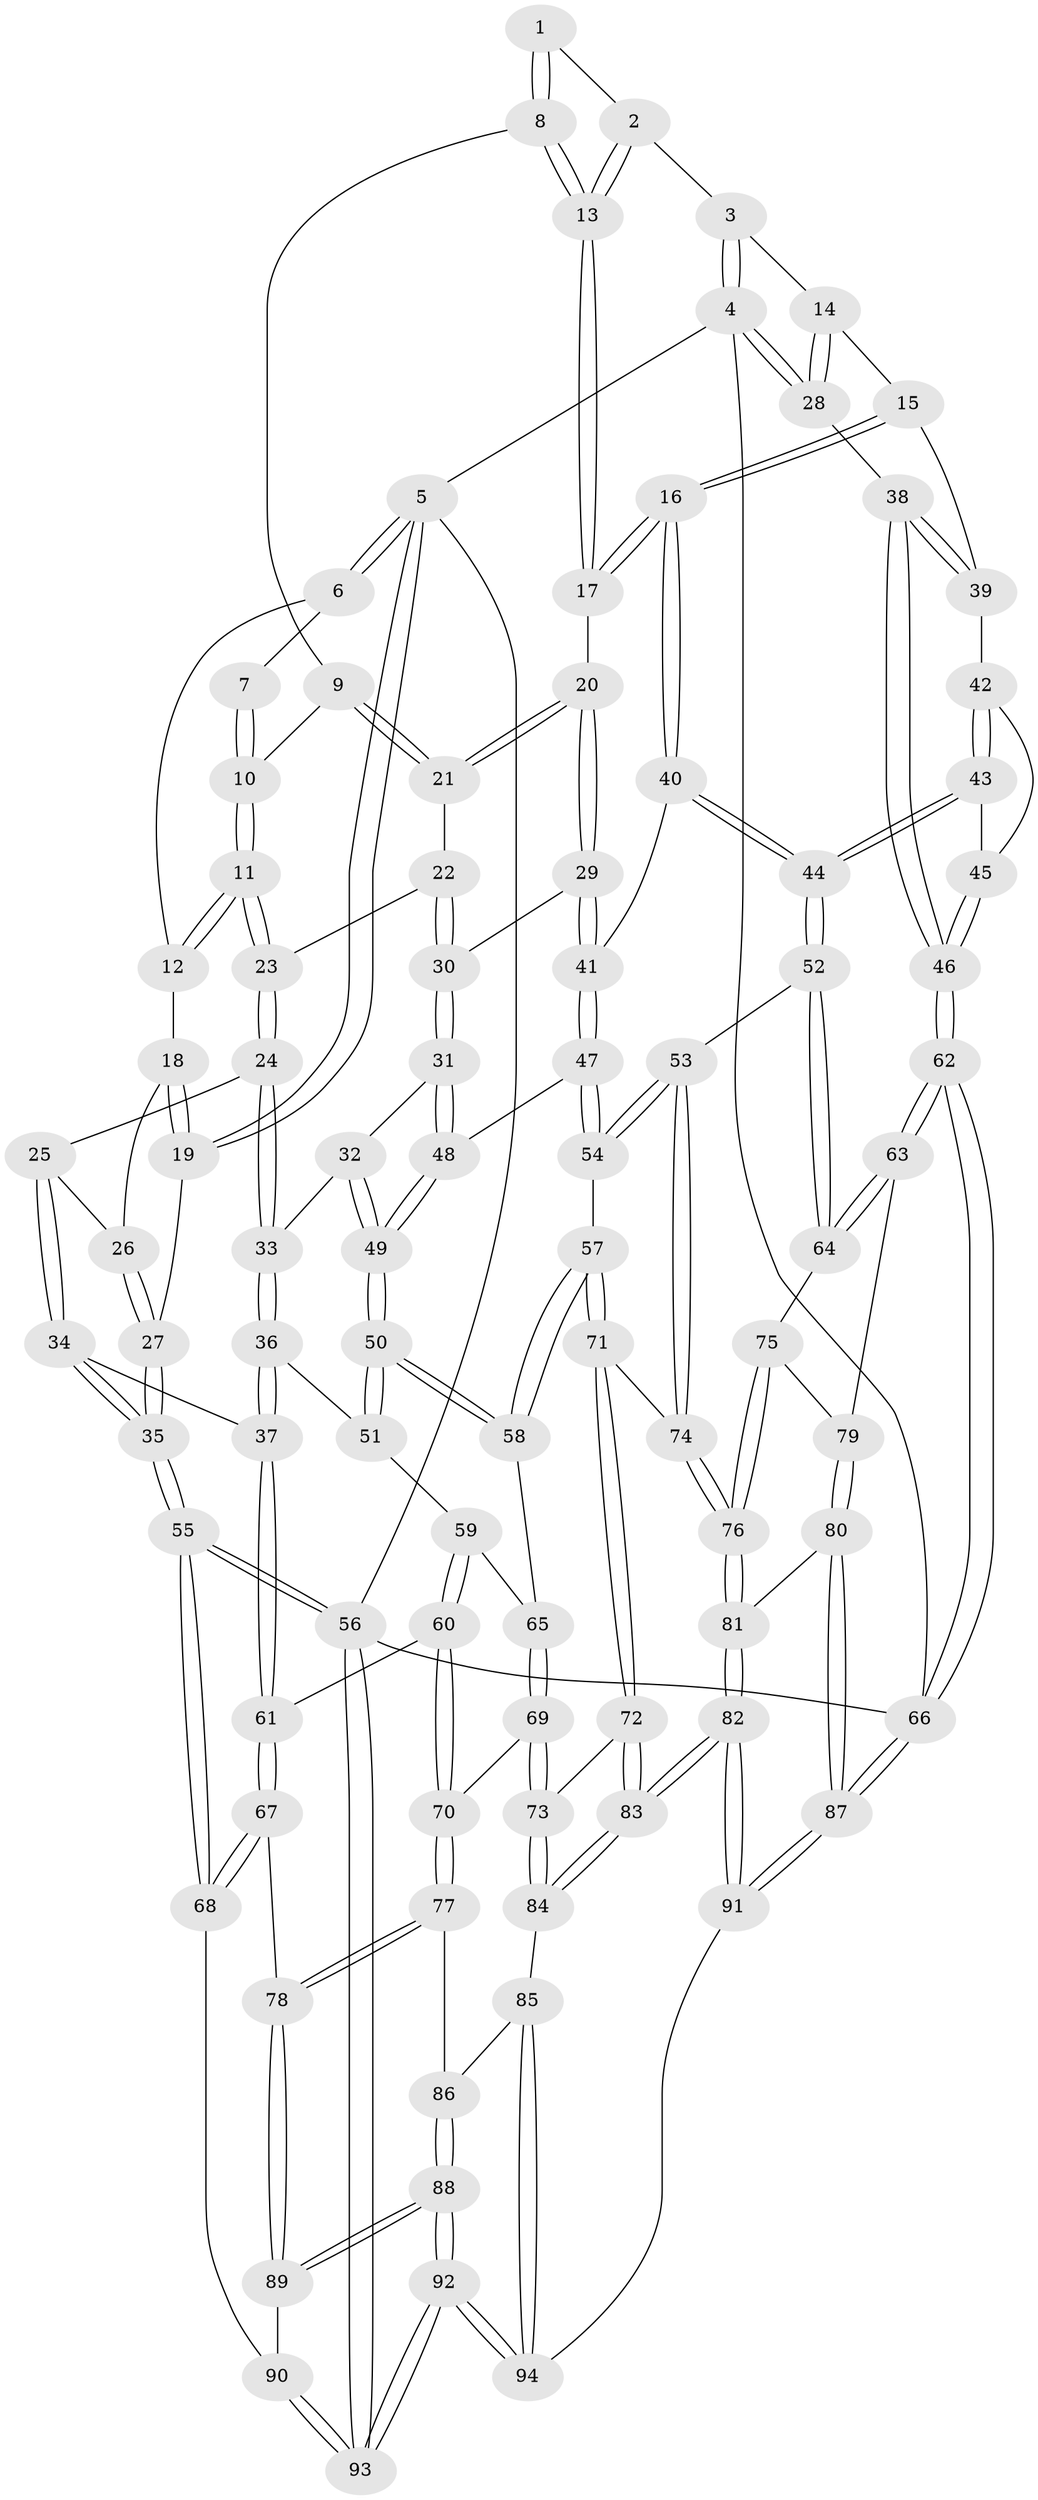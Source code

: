// Generated by graph-tools (version 1.1) at 2025/03/03/09/25 03:03:28]
// undirected, 94 vertices, 232 edges
graph export_dot {
graph [start="1"]
  node [color=gray90,style=filled];
  1 [pos="+0.5981765611781064+0"];
  2 [pos="+0.7967794722713962+0"];
  3 [pos="+0.9265040286871774+0"];
  4 [pos="+1+0"];
  5 [pos="+0+0"];
  6 [pos="+0.11900707919657283+0"];
  7 [pos="+0.3884383422676433+0"];
  8 [pos="+0.5498712712341095+0.051079020722569535"];
  9 [pos="+0.5216722877179614+0.08335637843997051"];
  10 [pos="+0.38696922514476734+0.10105600840750699"];
  11 [pos="+0.34083719421456776+0.1399179264376881"];
  12 [pos="+0.21134689822229147+0.0016702139481320072"];
  13 [pos="+0.7427842504364948+0.22642321537553753"];
  14 [pos="+0.9216851129699407+0.1824319219568553"];
  15 [pos="+0.8192238990138778+0.2680002599695547"];
  16 [pos="+0.7816986276617753+0.26281986065209684"];
  17 [pos="+0.7467825030658888+0.24364967643129923"];
  18 [pos="+0.16506544872497586+0.1361453086947854"];
  19 [pos="+0+0"];
  20 [pos="+0.5994123870336757+0.30038385742648693"];
  21 [pos="+0.5198110962638359+0.16652746873700056"];
  22 [pos="+0.3794614706597147+0.23533095988541977"];
  23 [pos="+0.33114667081309423+0.21886357591076208"];
  24 [pos="+0.26826462582696525+0.267857572220544"];
  25 [pos="+0.266957721194262+0.2682079603105846"];
  26 [pos="+0.1657356907957338+0.18426174179760912"];
  27 [pos="+0+0.2621377147226743"];
  28 [pos="+1+0.1876595235540442"];
  29 [pos="+0.5756134969034162+0.32607842637017775"];
  30 [pos="+0.5103573893989173+0.3419599981668374"];
  31 [pos="+0.4853402072118398+0.37356779242517096"];
  32 [pos="+0.40683360280571357+0.4307456823415185"];
  33 [pos="+0.3926490206928526+0.43488002134558046"];
  34 [pos="+0.08855421439350478+0.4780569707995592"];
  35 [pos="+0+0.4727160805566255"];
  36 [pos="+0.3570421825196237+0.4795859481029473"];
  37 [pos="+0.1289080916637213+0.5035834648516854"];
  38 [pos="+1+0.4198653406826717"];
  39 [pos="+0.8250396932052296+0.27411913614998107"];
  40 [pos="+0.7455346422506176+0.4226036164079792"];
  41 [pos="+0.6237712664161145+0.4691066435660471"];
  42 [pos="+0.8448777917636174+0.3314128817725167"];
  43 [pos="+0.8454917681055497+0.539376818567492"];
  44 [pos="+0.8059913436462477+0.592617938727756"];
  45 [pos="+0.955697281730168+0.4685936123776137"];
  46 [pos="+1+0.4483520545038294"];
  47 [pos="+0.6209455491355756+0.5008617856358951"];
  48 [pos="+0.5376656100999275+0.5400647374770577"];
  49 [pos="+0.5204996799174894+0.5569802649886348"];
  50 [pos="+0.5074454442309819+0.58555207685479"];
  51 [pos="+0.3888002811429671+0.5626722232394257"];
  52 [pos="+0.7958410962851392+0.6264549956489801"];
  53 [pos="+0.7692735596161503+0.6275214852726599"];
  54 [pos="+0.7565060756126375+0.6230351322137647"];
  55 [pos="+0+0.7654664409602568"];
  56 [pos="+0+1"];
  57 [pos="+0.5302458127302561+0.6652950868696903"];
  58 [pos="+0.5219769769916833+0.6607734756734198"];
  59 [pos="+0.35781229759865074+0.6144515991184396"];
  60 [pos="+0.28120374316384267+0.6945050325261541"];
  61 [pos="+0.2431205223835893+0.672521647045666"];
  62 [pos="+1+0.7535114741526907"];
  63 [pos="+1+0.7363873826783169"];
  64 [pos="+0.8250724321860158+0.6549766780166753"];
  65 [pos="+0.5008623830708042+0.6734300672014855"];
  66 [pos="+1+1"];
  67 [pos="+0.09257636812467995+0.7937102644031598"];
  68 [pos="+0+0.7918318760991366"];
  69 [pos="+0.3580133318374011+0.7920640539449887"];
  70 [pos="+0.33563081355163454+0.7808467828786241"];
  71 [pos="+0.5985170952529616+0.807068696854442"];
  72 [pos="+0.5866890404374215+0.8263683314426377"];
  73 [pos="+0.3676643716322949+0.8066895320771319"];
  74 [pos="+0.6340364447324854+0.7956900919004873"];
  75 [pos="+0.7969623733301585+0.777324604600045"];
  76 [pos="+0.7591047339812615+0.8599831487820777"];
  77 [pos="+0.20533348155121478+0.8738879948024018"];
  78 [pos="+0.19623646876835507+0.8763343190272683"];
  79 [pos="+0.880917674327372+0.8589956108863634"];
  80 [pos="+0.8486826447542887+0.9034857046615923"];
  81 [pos="+0.7611765611546732+0.8712541983180195"];
  82 [pos="+0.6160490660569301+1"];
  83 [pos="+0.5859721860827917+1"];
  84 [pos="+0.37838348600672894+0.8565488207152331"];
  85 [pos="+0.3191920053748932+1"];
  86 [pos="+0.23904829718150344+0.9174371280844018"];
  87 [pos="+1+1"];
  88 [pos="+0.19526056070015357+1"];
  89 [pos="+0.16514108590131565+0.9302917212857129"];
  90 [pos="+0.09083215932331971+0.9251811881223176"];
  91 [pos="+0.6211871037219066+1"];
  92 [pos="+0.2040352296026732+1"];
  93 [pos="+0+1"];
  94 [pos="+0.29467651521842436+1"];
  1 -- 2;
  1 -- 8;
  1 -- 8;
  2 -- 3;
  2 -- 13;
  2 -- 13;
  3 -- 4;
  3 -- 4;
  3 -- 14;
  4 -- 5;
  4 -- 28;
  4 -- 28;
  4 -- 66;
  5 -- 6;
  5 -- 6;
  5 -- 19;
  5 -- 19;
  5 -- 56;
  6 -- 7;
  6 -- 12;
  7 -- 10;
  7 -- 10;
  8 -- 9;
  8 -- 13;
  8 -- 13;
  9 -- 10;
  9 -- 21;
  9 -- 21;
  10 -- 11;
  10 -- 11;
  11 -- 12;
  11 -- 12;
  11 -- 23;
  11 -- 23;
  12 -- 18;
  13 -- 17;
  13 -- 17;
  14 -- 15;
  14 -- 28;
  14 -- 28;
  15 -- 16;
  15 -- 16;
  15 -- 39;
  16 -- 17;
  16 -- 17;
  16 -- 40;
  16 -- 40;
  17 -- 20;
  18 -- 19;
  18 -- 19;
  18 -- 26;
  19 -- 27;
  20 -- 21;
  20 -- 21;
  20 -- 29;
  20 -- 29;
  21 -- 22;
  22 -- 23;
  22 -- 30;
  22 -- 30;
  23 -- 24;
  23 -- 24;
  24 -- 25;
  24 -- 33;
  24 -- 33;
  25 -- 26;
  25 -- 34;
  25 -- 34;
  26 -- 27;
  26 -- 27;
  27 -- 35;
  27 -- 35;
  28 -- 38;
  29 -- 30;
  29 -- 41;
  29 -- 41;
  30 -- 31;
  30 -- 31;
  31 -- 32;
  31 -- 48;
  31 -- 48;
  32 -- 33;
  32 -- 49;
  32 -- 49;
  33 -- 36;
  33 -- 36;
  34 -- 35;
  34 -- 35;
  34 -- 37;
  35 -- 55;
  35 -- 55;
  36 -- 37;
  36 -- 37;
  36 -- 51;
  37 -- 61;
  37 -- 61;
  38 -- 39;
  38 -- 39;
  38 -- 46;
  38 -- 46;
  39 -- 42;
  40 -- 41;
  40 -- 44;
  40 -- 44;
  41 -- 47;
  41 -- 47;
  42 -- 43;
  42 -- 43;
  42 -- 45;
  43 -- 44;
  43 -- 44;
  43 -- 45;
  44 -- 52;
  44 -- 52;
  45 -- 46;
  45 -- 46;
  46 -- 62;
  46 -- 62;
  47 -- 48;
  47 -- 54;
  47 -- 54;
  48 -- 49;
  48 -- 49;
  49 -- 50;
  49 -- 50;
  50 -- 51;
  50 -- 51;
  50 -- 58;
  50 -- 58;
  51 -- 59;
  52 -- 53;
  52 -- 64;
  52 -- 64;
  53 -- 54;
  53 -- 54;
  53 -- 74;
  53 -- 74;
  54 -- 57;
  55 -- 56;
  55 -- 56;
  55 -- 68;
  55 -- 68;
  56 -- 93;
  56 -- 93;
  56 -- 66;
  57 -- 58;
  57 -- 58;
  57 -- 71;
  57 -- 71;
  58 -- 65;
  59 -- 60;
  59 -- 60;
  59 -- 65;
  60 -- 61;
  60 -- 70;
  60 -- 70;
  61 -- 67;
  61 -- 67;
  62 -- 63;
  62 -- 63;
  62 -- 66;
  62 -- 66;
  63 -- 64;
  63 -- 64;
  63 -- 79;
  64 -- 75;
  65 -- 69;
  65 -- 69;
  66 -- 87;
  66 -- 87;
  67 -- 68;
  67 -- 68;
  67 -- 78;
  68 -- 90;
  69 -- 70;
  69 -- 73;
  69 -- 73;
  70 -- 77;
  70 -- 77;
  71 -- 72;
  71 -- 72;
  71 -- 74;
  72 -- 73;
  72 -- 83;
  72 -- 83;
  73 -- 84;
  73 -- 84;
  74 -- 76;
  74 -- 76;
  75 -- 76;
  75 -- 76;
  75 -- 79;
  76 -- 81;
  76 -- 81;
  77 -- 78;
  77 -- 78;
  77 -- 86;
  78 -- 89;
  78 -- 89;
  79 -- 80;
  79 -- 80;
  80 -- 81;
  80 -- 87;
  80 -- 87;
  81 -- 82;
  81 -- 82;
  82 -- 83;
  82 -- 83;
  82 -- 91;
  82 -- 91;
  83 -- 84;
  83 -- 84;
  84 -- 85;
  85 -- 86;
  85 -- 94;
  85 -- 94;
  86 -- 88;
  86 -- 88;
  87 -- 91;
  87 -- 91;
  88 -- 89;
  88 -- 89;
  88 -- 92;
  88 -- 92;
  89 -- 90;
  90 -- 93;
  90 -- 93;
  91 -- 94;
  92 -- 93;
  92 -- 93;
  92 -- 94;
  92 -- 94;
}
